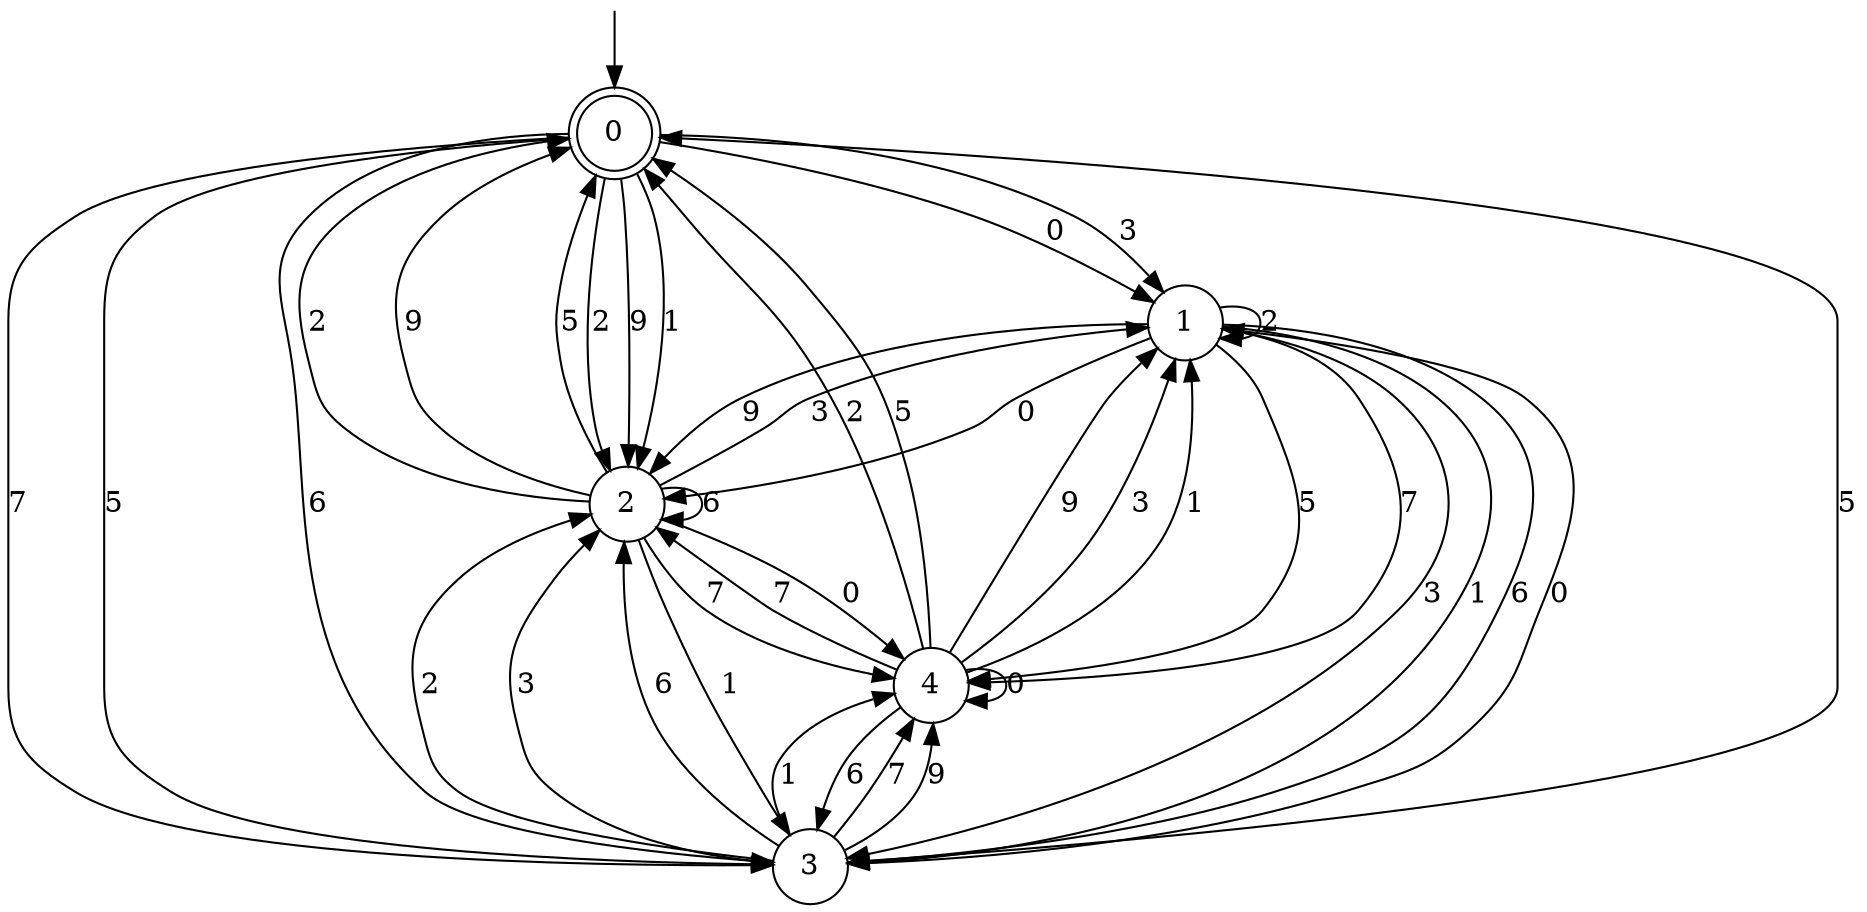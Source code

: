 digraph g {

	s0 [shape="doublecircle" label="0"];
	s1 [shape="circle" label="1"];
	s2 [shape="circle" label="2"];
	s3 [shape="circle" label="3"];
	s4 [shape="circle" label="4"];
	s0 -> s1 [label="0"];
	s0 -> s2 [label="2"];
	s0 -> s3 [label="7"];
	s0 -> s2 [label="9"];
	s0 -> s1 [label="3"];
	s0 -> s2 [label="1"];
	s0 -> s3 [label="5"];
	s0 -> s3 [label="6"];
	s1 -> s2 [label="0"];
	s1 -> s1 [label="2"];
	s1 -> s4 [label="7"];
	s1 -> s2 [label="9"];
	s1 -> s3 [label="3"];
	s1 -> s3 [label="1"];
	s1 -> s4 [label="5"];
	s1 -> s3 [label="6"];
	s2 -> s4 [label="0"];
	s2 -> s0 [label="2"];
	s2 -> s4 [label="7"];
	s2 -> s0 [label="9"];
	s2 -> s1 [label="3"];
	s2 -> s3 [label="1"];
	s2 -> s0 [label="5"];
	s2 -> s2 [label="6"];
	s3 -> s1 [label="0"];
	s3 -> s2 [label="2"];
	s3 -> s4 [label="7"];
	s3 -> s4 [label="9"];
	s3 -> s2 [label="3"];
	s3 -> s4 [label="1"];
	s3 -> s0 [label="5"];
	s3 -> s2 [label="6"];
	s4 -> s4 [label="0"];
	s4 -> s0 [label="2"];
	s4 -> s2 [label="7"];
	s4 -> s1 [label="9"];
	s4 -> s1 [label="3"];
	s4 -> s1 [label="1"];
	s4 -> s0 [label="5"];
	s4 -> s3 [label="6"];

__start0 [label="" shape="none" width="0" height="0"];
__start0 -> s0;

}
